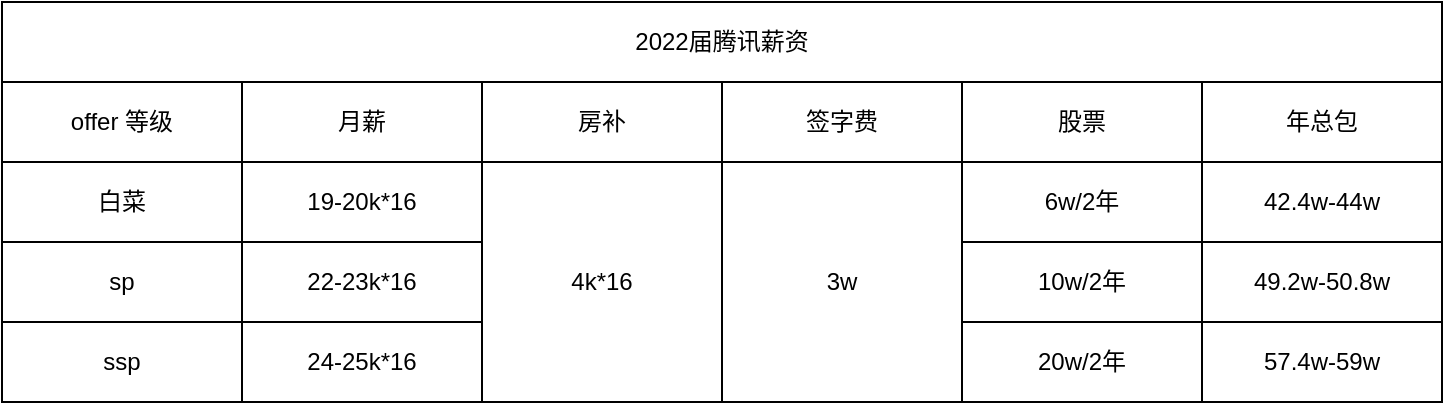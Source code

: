 <mxfile version="15.8.3" type="github">
  <diagram id="JF_ANoVb-syn3WGOJWk6" name="Page-1">
    <mxGraphModel dx="946" dy="586" grid="1" gridSize="10" guides="1" tooltips="1" connect="1" arrows="1" fold="1" page="1" pageScale="1" pageWidth="827" pageHeight="1169" math="0" shadow="0">
      <root>
        <mxCell id="0" />
        <mxCell id="1" parent="0" />
        <mxCell id="QQKfITMGO6I0qr3sUecS-2" value="2022届腾讯薪资" style="rounded=0;whiteSpace=wrap;html=1;" vertex="1" parent="1">
          <mxGeometry x="80" y="160" width="720" height="40" as="geometry" />
        </mxCell>
        <mxCell id="QQKfITMGO6I0qr3sUecS-4" value="offer 等级" style="rounded=0;whiteSpace=wrap;html=1;" vertex="1" parent="1">
          <mxGeometry x="80" y="200" width="120" height="40" as="geometry" />
        </mxCell>
        <mxCell id="QQKfITMGO6I0qr3sUecS-5" value="月薪" style="rounded=0;whiteSpace=wrap;html=1;" vertex="1" parent="1">
          <mxGeometry x="200" y="200" width="120" height="40" as="geometry" />
        </mxCell>
        <mxCell id="QQKfITMGO6I0qr3sUecS-6" value="房补" style="rounded=0;whiteSpace=wrap;html=1;" vertex="1" parent="1">
          <mxGeometry x="320" y="200" width="120" height="40" as="geometry" />
        </mxCell>
        <mxCell id="QQKfITMGO6I0qr3sUecS-7" value="签字费" style="rounded=0;whiteSpace=wrap;html=1;" vertex="1" parent="1">
          <mxGeometry x="440" y="200" width="120" height="40" as="geometry" />
        </mxCell>
        <mxCell id="QQKfITMGO6I0qr3sUecS-8" value="股票" style="rounded=0;whiteSpace=wrap;html=1;" vertex="1" parent="1">
          <mxGeometry x="560" y="200" width="120" height="40" as="geometry" />
        </mxCell>
        <mxCell id="QQKfITMGO6I0qr3sUecS-9" value="年总包" style="rounded=0;whiteSpace=wrap;html=1;" vertex="1" parent="1">
          <mxGeometry x="680" y="200" width="120" height="40" as="geometry" />
        </mxCell>
        <mxCell id="QQKfITMGO6I0qr3sUecS-10" value="白菜" style="rounded=0;whiteSpace=wrap;html=1;" vertex="1" parent="1">
          <mxGeometry x="80" y="240" width="120" height="40" as="geometry" />
        </mxCell>
        <mxCell id="QQKfITMGO6I0qr3sUecS-11" value="19-20k*16" style="rounded=0;whiteSpace=wrap;html=1;" vertex="1" parent="1">
          <mxGeometry x="200" y="240" width="120" height="40" as="geometry" />
        </mxCell>
        <mxCell id="QQKfITMGO6I0qr3sUecS-12" value="4k*16" style="rounded=0;whiteSpace=wrap;html=1;" vertex="1" parent="1">
          <mxGeometry x="320" y="240" width="120" height="120" as="geometry" />
        </mxCell>
        <mxCell id="QQKfITMGO6I0qr3sUecS-13" value="3w" style="rounded=0;whiteSpace=wrap;html=1;" vertex="1" parent="1">
          <mxGeometry x="440" y="240" width="120" height="120" as="geometry" />
        </mxCell>
        <mxCell id="QQKfITMGO6I0qr3sUecS-14" value="6w/2年" style="rounded=0;whiteSpace=wrap;html=1;" vertex="1" parent="1">
          <mxGeometry x="560" y="240" width="120" height="40" as="geometry" />
        </mxCell>
        <mxCell id="QQKfITMGO6I0qr3sUecS-15" value="42.4w-44w" style="rounded=0;whiteSpace=wrap;html=1;" vertex="1" parent="1">
          <mxGeometry x="680" y="240" width="120" height="40" as="geometry" />
        </mxCell>
        <mxCell id="QQKfITMGO6I0qr3sUecS-16" value="sp" style="rounded=0;whiteSpace=wrap;html=1;" vertex="1" parent="1">
          <mxGeometry x="80" y="280" width="120" height="40" as="geometry" />
        </mxCell>
        <mxCell id="QQKfITMGO6I0qr3sUecS-18" value="22-23k*16" style="rounded=0;whiteSpace=wrap;html=1;" vertex="1" parent="1">
          <mxGeometry x="200" y="280" width="120" height="40" as="geometry" />
        </mxCell>
        <mxCell id="QQKfITMGO6I0qr3sUecS-19" value="ssp" style="rounded=0;whiteSpace=wrap;html=1;" vertex="1" parent="1">
          <mxGeometry x="80" y="320" width="120" height="40" as="geometry" />
        </mxCell>
        <mxCell id="QQKfITMGO6I0qr3sUecS-20" value="24-25k*16" style="rounded=0;whiteSpace=wrap;html=1;" vertex="1" parent="1">
          <mxGeometry x="200" y="320" width="120" height="40" as="geometry" />
        </mxCell>
        <mxCell id="QQKfITMGO6I0qr3sUecS-21" value="10w/2年" style="rounded=0;whiteSpace=wrap;html=1;" vertex="1" parent="1">
          <mxGeometry x="560" y="280" width="120" height="40" as="geometry" />
        </mxCell>
        <mxCell id="QQKfITMGO6I0qr3sUecS-22" value="20w/2年" style="rounded=0;whiteSpace=wrap;html=1;" vertex="1" parent="1">
          <mxGeometry x="560" y="320" width="120" height="40" as="geometry" />
        </mxCell>
        <mxCell id="QQKfITMGO6I0qr3sUecS-23" value="49.2w-50.8w" style="rounded=0;whiteSpace=wrap;html=1;" vertex="1" parent="1">
          <mxGeometry x="680" y="280" width="120" height="40" as="geometry" />
        </mxCell>
        <mxCell id="QQKfITMGO6I0qr3sUecS-24" value="57.4w-59w" style="rounded=0;whiteSpace=wrap;html=1;" vertex="1" parent="1">
          <mxGeometry x="680" y="320" width="120" height="40" as="geometry" />
        </mxCell>
      </root>
    </mxGraphModel>
  </diagram>
</mxfile>
